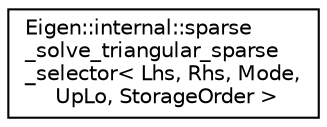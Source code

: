 digraph "Graphical Class Hierarchy"
{
  edge [fontname="Helvetica",fontsize="10",labelfontname="Helvetica",labelfontsize="10"];
  node [fontname="Helvetica",fontsize="10",shape=record];
  rankdir="LR";
  Node1 [label="Eigen::internal::sparse\l_solve_triangular_sparse\l_selector\< Lhs, Rhs, Mode,\l UpLo, StorageOrder \>",height=0.2,width=0.4,color="black", fillcolor="white", style="filled",URL="$struct_eigen_1_1internal_1_1sparse__solve__triangular__sparse__selector.html"];
}
